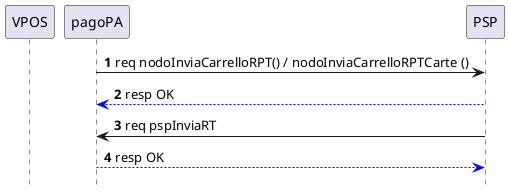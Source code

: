 @startuml
hide footbox
autonumber 

participant vpos  as "VPOS"
participant nodo as "pagoPA"
participant psp as "PSP"


nodo -> psp : req nodoInviaCarrelloRPT() / nodoInviaCarrelloRPTCarte ()
psp -[#blue]-> nodo : resp OK

psp -> nodo : req pspInviaRT
nodo -[#blue]-> psp : resp OK
